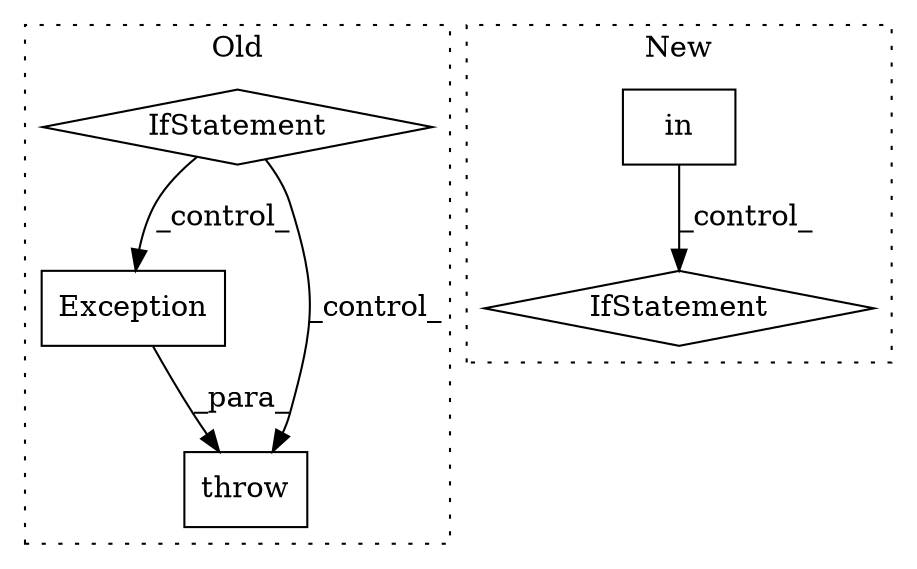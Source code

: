 digraph G {
subgraph cluster0 {
1 [label="Exception" a="32" s="14390,14444" l="10,1" shape="box"];
3 [label="IfStatement" a="25" s="14042,14066" l="4,2" shape="diamond"];
4 [label="throw" a="53" s="14384" l="6" shape="box"];
label = "Old";
style="dotted";
}
subgraph cluster1 {
2 [label="in" a="105" s="14050" l="30" shape="box"];
5 [label="IfStatement" a="25" s="14520,14544" l="4,2" shape="diamond"];
label = "New";
style="dotted";
}
1 -> 4 [label="_para_"];
2 -> 5 [label="_control_"];
3 -> 4 [label="_control_"];
3 -> 1 [label="_control_"];
}